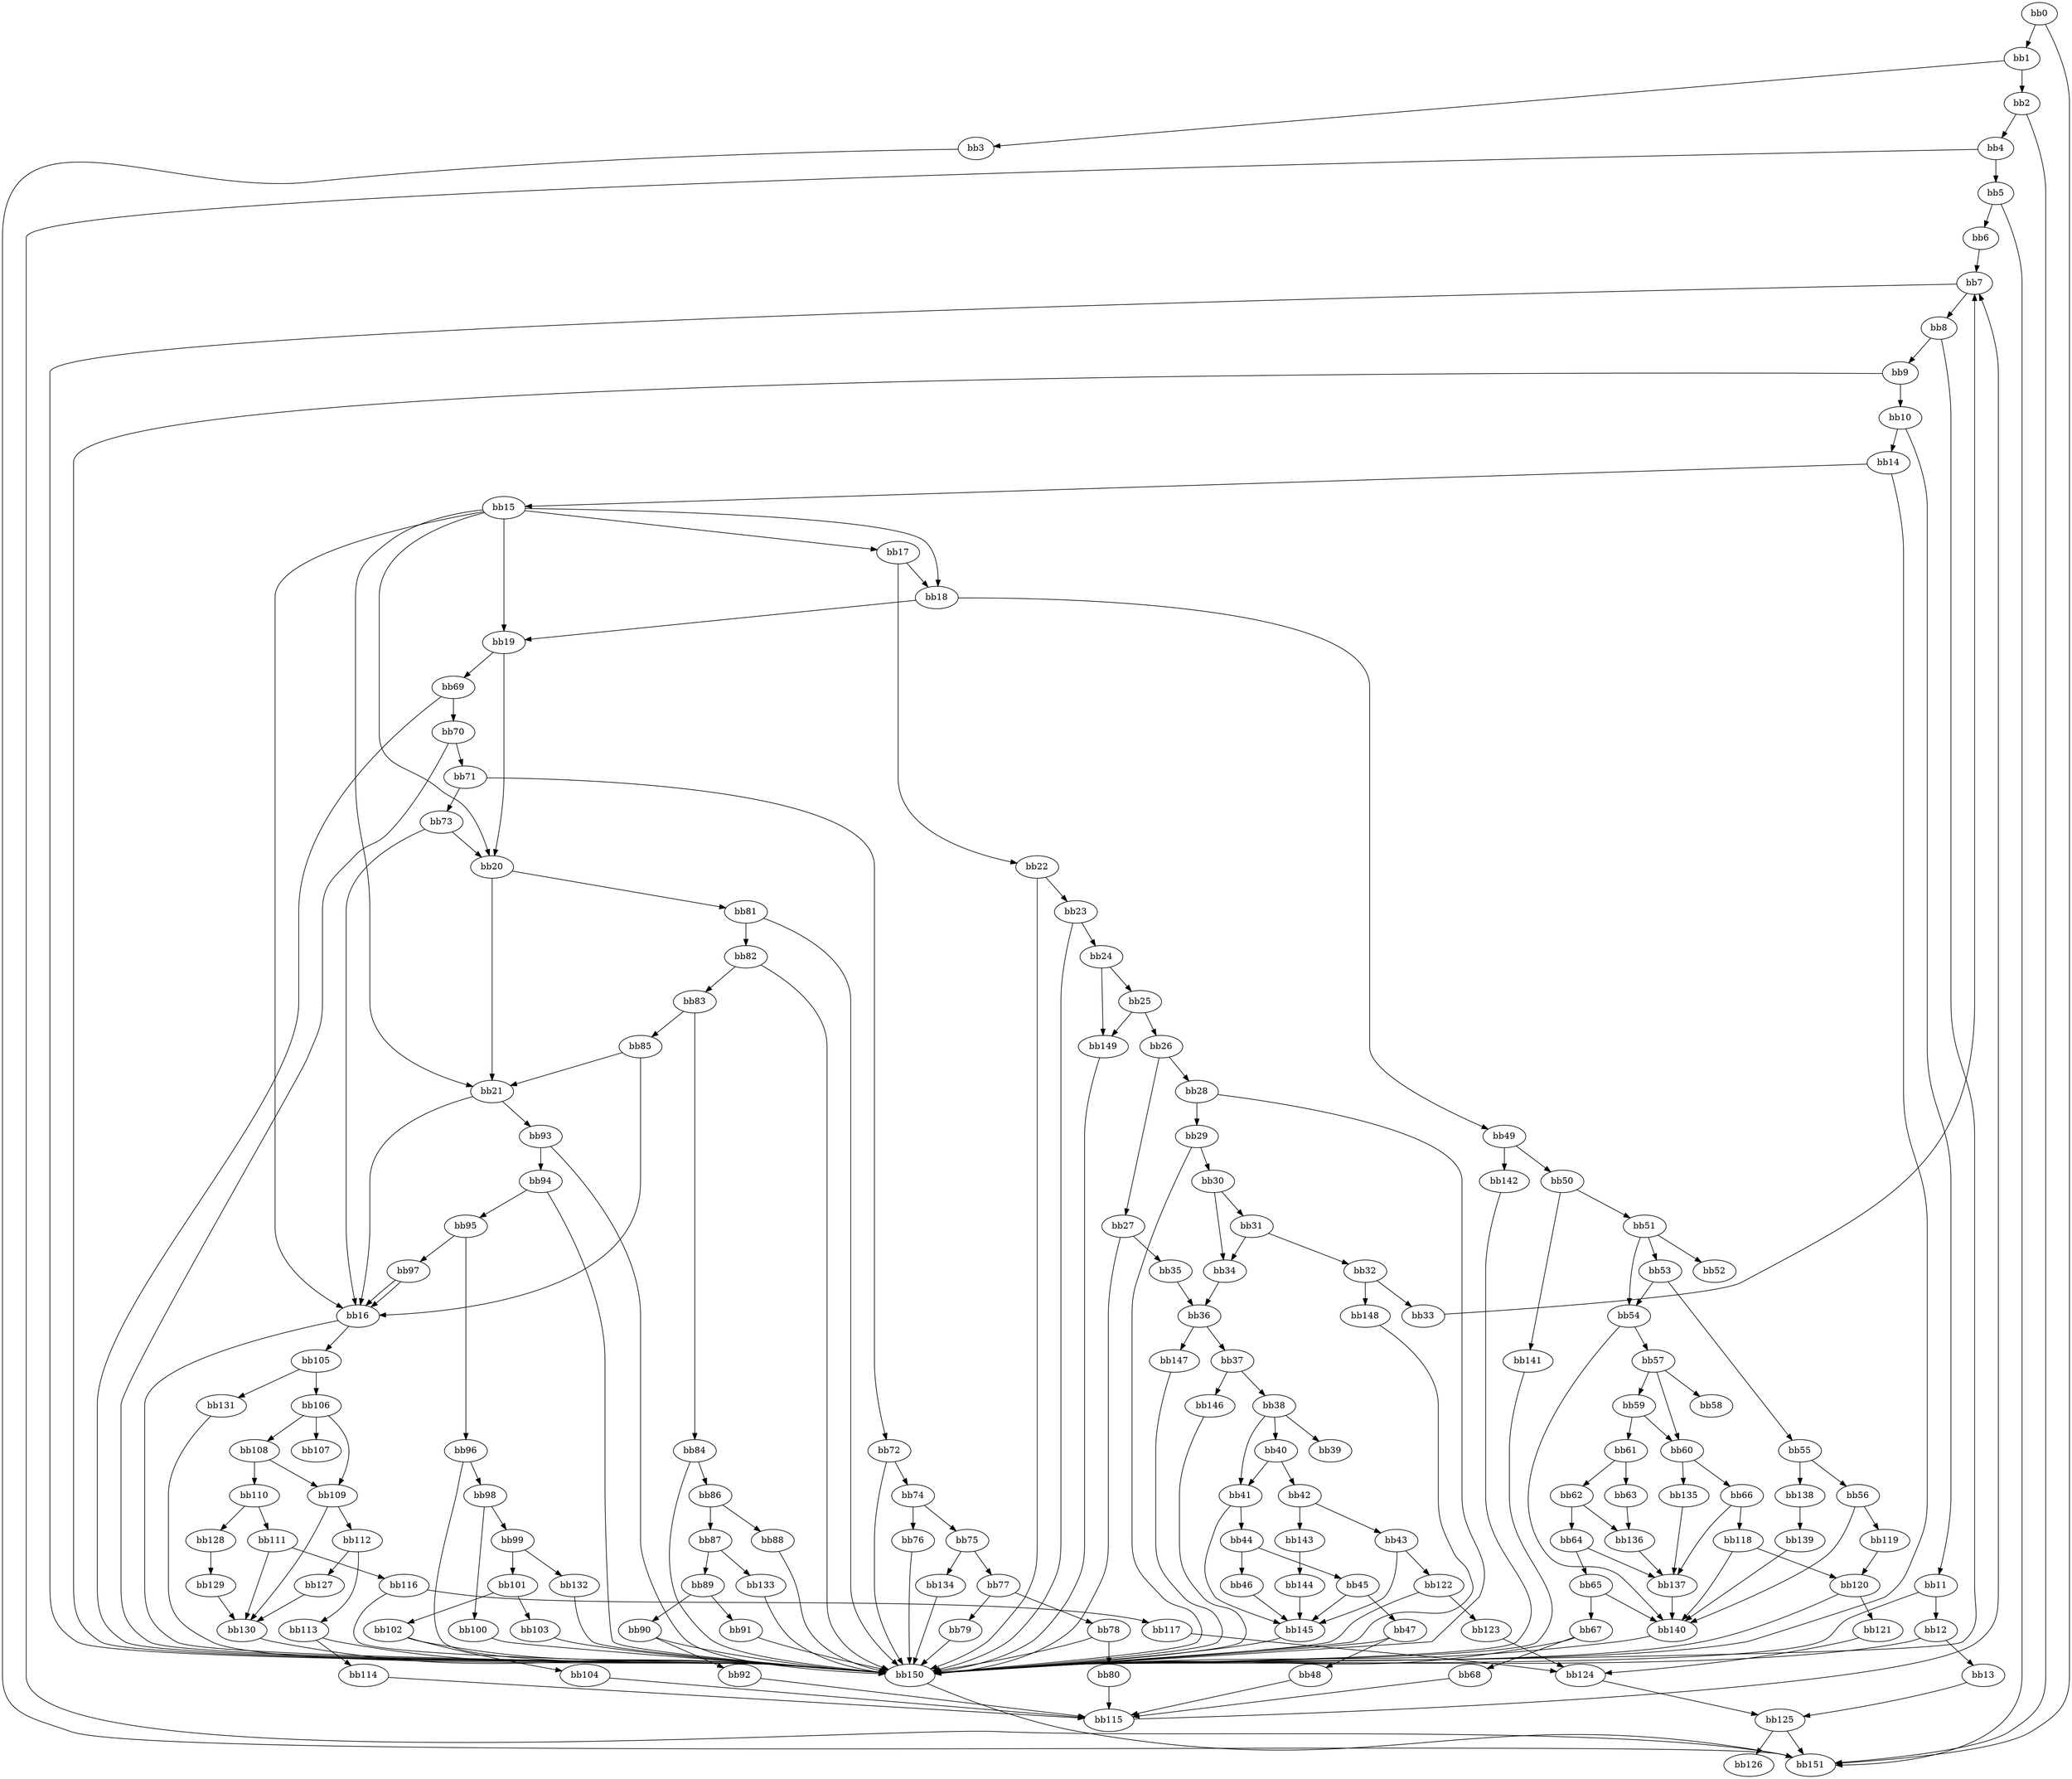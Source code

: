 digraph {
    0 [ label = "bb0\l" ]
    1 [ label = "bb1\l" ]
    2 [ label = "bb2\l" ]
    3 [ label = "bb3\l" ]
    4 [ label = "bb4\l" ]
    5 [ label = "bb5\l" ]
    6 [ label = "bb6\l" ]
    7 [ label = "bb7\l" ]
    8 [ label = "bb8\l" ]
    9 [ label = "bb9\l" ]
    10 [ label = "bb10\l" ]
    11 [ label = "bb11\l" ]
    12 [ label = "bb12\l" ]
    13 [ label = "bb13\l" ]
    14 [ label = "bb14\l" ]
    15 [ label = "bb15\l" ]
    16 [ label = "bb16\l" ]
    17 [ label = "bb17\l" ]
    18 [ label = "bb18\l" ]
    19 [ label = "bb19\l" ]
    20 [ label = "bb20\l" ]
    21 [ label = "bb21\l" ]
    22 [ label = "bb22\l" ]
    23 [ label = "bb23\l" ]
    24 [ label = "bb24\l" ]
    25 [ label = "bb25\l" ]
    26 [ label = "bb26\l" ]
    27 [ label = "bb27\l" ]
    28 [ label = "bb28\l" ]
    29 [ label = "bb29\l" ]
    30 [ label = "bb30\l" ]
    31 [ label = "bb31\l" ]
    32 [ label = "bb32\l" ]
    33 [ label = "bb33\l" ]
    34 [ label = "bb34\l" ]
    35 [ label = "bb35\l" ]
    36 [ label = "bb36\l" ]
    37 [ label = "bb37\l" ]
    38 [ label = "bb38\l" ]
    39 [ label = "bb39\l" ]
    40 [ label = "bb40\l" ]
    41 [ label = "bb41\l" ]
    42 [ label = "bb42\l" ]
    43 [ label = "bb43\l" ]
    44 [ label = "bb44\l" ]
    45 [ label = "bb45\l" ]
    46 [ label = "bb46\l" ]
    47 [ label = "bb47\l" ]
    48 [ label = "bb48\l" ]
    49 [ label = "bb49\l" ]
    50 [ label = "bb50\l" ]
    51 [ label = "bb51\l" ]
    52 [ label = "bb52\l" ]
    53 [ label = "bb53\l" ]
    54 [ label = "bb54\l" ]
    55 [ label = "bb55\l" ]
    56 [ label = "bb56\l" ]
    57 [ label = "bb57\l" ]
    58 [ label = "bb58\l" ]
    59 [ label = "bb59\l" ]
    60 [ label = "bb60\l" ]
    61 [ label = "bb61\l" ]
    62 [ label = "bb62\l" ]
    63 [ label = "bb63\l" ]
    64 [ label = "bb64\l" ]
    65 [ label = "bb65\l" ]
    66 [ label = "bb66\l" ]
    67 [ label = "bb67\l" ]
    68 [ label = "bb68\l" ]
    69 [ label = "bb69\l" ]
    70 [ label = "bb70\l" ]
    71 [ label = "bb71\l" ]
    72 [ label = "bb72\l" ]
    73 [ label = "bb73\l" ]
    74 [ label = "bb74\l" ]
    75 [ label = "bb75\l" ]
    76 [ label = "bb76\l" ]
    77 [ label = "bb77\l" ]
    78 [ label = "bb78\l" ]
    79 [ label = "bb79\l" ]
    80 [ label = "bb80\l" ]
    81 [ label = "bb81\l" ]
    82 [ label = "bb82\l" ]
    83 [ label = "bb83\l" ]
    84 [ label = "bb84\l" ]
    85 [ label = "bb85\l" ]
    86 [ label = "bb86\l" ]
    87 [ label = "bb87\l" ]
    88 [ label = "bb88\l" ]
    89 [ label = "bb89\l" ]
    90 [ label = "bb90\l" ]
    91 [ label = "bb91\l" ]
    92 [ label = "bb92\l" ]
    93 [ label = "bb93\l" ]
    94 [ label = "bb94\l" ]
    95 [ label = "bb95\l" ]
    96 [ label = "bb96\l" ]
    97 [ label = "bb97\l" ]
    98 [ label = "bb98\l" ]
    99 [ label = "bb99\l" ]
    100 [ label = "bb100\l" ]
    101 [ label = "bb101\l" ]
    102 [ label = "bb102\l" ]
    103 [ label = "bb103\l" ]
    104 [ label = "bb104\l" ]
    105 [ label = "bb105\l" ]
    106 [ label = "bb106\l" ]
    107 [ label = "bb107\l" ]
    108 [ label = "bb108\l" ]
    109 [ label = "bb109\l" ]
    110 [ label = "bb110\l" ]
    111 [ label = "bb111\l" ]
    112 [ label = "bb112\l" ]
    113 [ label = "bb113\l" ]
    114 [ label = "bb114\l" ]
    115 [ label = "bb115\l" ]
    116 [ label = "bb116\l" ]
    117 [ label = "bb117\l" ]
    118 [ label = "bb118\l" ]
    119 [ label = "bb119\l" ]
    120 [ label = "bb120\l" ]
    121 [ label = "bb121\l" ]
    122 [ label = "bb122\l" ]
    123 [ label = "bb123\l" ]
    124 [ label = "bb124\l" ]
    125 [ label = "bb125\l" ]
    126 [ label = "bb126\l" ]
    127 [ label = "bb127\l" ]
    128 [ label = "bb128\l" ]
    129 [ label = "bb129\l" ]
    130 [ label = "bb130\l" ]
    131 [ label = "bb131\l" ]
    132 [ label = "bb132\l" ]
    133 [ label = "bb133\l" ]
    134 [ label = "bb134\l" ]
    135 [ label = "bb135\l" ]
    136 [ label = "bb136\l" ]
    137 [ label = "bb137\l" ]
    138 [ label = "bb138\l" ]
    139 [ label = "bb139\l" ]
    140 [ label = "bb140\l" ]
    141 [ label = "bb141\l" ]
    142 [ label = "bb142\l" ]
    143 [ label = "bb143\l" ]
    144 [ label = "bb144\l" ]
    145 [ label = "bb145\l" ]
    146 [ label = "bb146\l" ]
    147 [ label = "bb147\l" ]
    148 [ label = "bb148\l" ]
    149 [ label = "bb149\l" ]
    150 [ label = "bb150\l" ]
    151 [ label = "bb151\l" ]
    0 -> 1 [ ]
    0 -> 151 [ ]
    1 -> 2 [ ]
    1 -> 3 [ ]
    2 -> 4 [ ]
    2 -> 151 [ ]
    3 -> 151 [ ]
    4 -> 5 [ ]
    4 -> 151 [ ]
    5 -> 6 [ ]
    5 -> 151 [ ]
    6 -> 7 [ ]
    7 -> 8 [ ]
    7 -> 150 [ ]
    8 -> 9 [ ]
    8 -> 150 [ ]
    9 -> 10 [ ]
    9 -> 150 [ ]
    10 -> 11 [ ]
    10 -> 14 [ ]
    11 -> 12 [ ]
    11 -> 150 [ ]
    12 -> 13 [ ]
    12 -> 150 [ ]
    13 -> 125 [ ]
    14 -> 15 [ ]
    14 -> 150 [ ]
    15 -> 16 [ ]
    15 -> 17 [ ]
    15 -> 18 [ ]
    15 -> 19 [ ]
    15 -> 20 [ ]
    15 -> 21 [ ]
    16 -> 105 [ ]
    16 -> 150 [ ]
    17 -> 18 [ ]
    17 -> 22 [ ]
    18 -> 19 [ ]
    18 -> 49 [ ]
    19 -> 20 [ ]
    19 -> 69 [ ]
    20 -> 21 [ ]
    20 -> 81 [ ]
    21 -> 16 [ ]
    21 -> 93 [ ]
    22 -> 23 [ ]
    22 -> 150 [ ]
    23 -> 24 [ ]
    23 -> 150 [ ]
    24 -> 25 [ ]
    24 -> 149 [ ]
    25 -> 26 [ ]
    25 -> 149 [ ]
    26 -> 27 [ ]
    26 -> 28 [ ]
    27 -> 35 [ ]
    27 -> 150 [ ]
    28 -> 29 [ ]
    28 -> 150 [ ]
    29 -> 30 [ ]
    29 -> 150 [ ]
    30 -> 31 [ ]
    30 -> 34 [ ]
    31 -> 32 [ ]
    31 -> 34 [ ]
    32 -> 33 [ ]
    32 -> 148 [ ]
    33 -> 7 [ ]
    34 -> 36 [ ]
    35 -> 36 [ ]
    36 -> 37 [ ]
    36 -> 147 [ ]
    37 -> 38 [ ]
    37 -> 146 [ ]
    38 -> 39 [ ]
    38 -> 40 [ ]
    38 -> 41 [ ]
    40 -> 41 [ ]
    40 -> 42 [ ]
    41 -> 44 [ ]
    41 -> 145 [ ]
    42 -> 43 [ ]
    42 -> 143 [ ]
    43 -> 122 [ ]
    43 -> 145 [ ]
    44 -> 45 [ ]
    44 -> 46 [ ]
    45 -> 47 [ ]
    45 -> 145 [ ]
    46 -> 145 [ ]
    47 -> 48 [ ]
    47 -> 150 [ ]
    48 -> 115 [ ]
    49 -> 50 [ ]
    49 -> 142 [ ]
    50 -> 51 [ ]
    50 -> 141 [ ]
    51 -> 52 [ ]
    51 -> 53 [ ]
    51 -> 54 [ ]
    53 -> 54 [ ]
    53 -> 55 [ ]
    54 -> 57 [ ]
    54 -> 140 [ ]
    55 -> 56 [ ]
    55 -> 138 [ ]
    56 -> 119 [ ]
    56 -> 140 [ ]
    57 -> 58 [ ]
    57 -> 59 [ ]
    57 -> 60 [ ]
    59 -> 60 [ ]
    59 -> 61 [ ]
    60 -> 66 [ ]
    60 -> 135 [ ]
    61 -> 62 [ ]
    61 -> 63 [ ]
    62 -> 64 [ ]
    62 -> 136 [ ]
    63 -> 136 [ ]
    64 -> 65 [ ]
    64 -> 137 [ ]
    65 -> 67 [ ]
    65 -> 140 [ ]
    66 -> 118 [ ]
    66 -> 137 [ ]
    67 -> 68 [ ]
    67 -> 150 [ ]
    68 -> 115 [ ]
    69 -> 70 [ ]
    69 -> 150 [ ]
    70 -> 71 [ ]
    70 -> 150 [ ]
    71 -> 72 [ ]
    71 -> 73 [ ]
    72 -> 74 [ ]
    72 -> 150 [ ]
    73 -> 16 [ ]
    73 -> 20 [ ]
    74 -> 75 [ ]
    74 -> 76 [ ]
    75 -> 77 [ ]
    75 -> 134 [ ]
    76 -> 150 [ ]
    77 -> 78 [ ]
    77 -> 79 [ ]
    78 -> 80 [ ]
    78 -> 150 [ ]
    79 -> 150 [ ]
    80 -> 115 [ ]
    81 -> 82 [ ]
    81 -> 150 [ ]
    82 -> 83 [ ]
    82 -> 150 [ ]
    83 -> 84 [ ]
    83 -> 85 [ ]
    84 -> 86 [ ]
    84 -> 150 [ ]
    85 -> 16 [ ]
    85 -> 21 [ ]
    86 -> 87 [ ]
    86 -> 88 [ ]
    87 -> 89 [ ]
    87 -> 133 [ ]
    88 -> 150 [ ]
    89 -> 90 [ ]
    89 -> 91 [ ]
    90 -> 92 [ ]
    90 -> 150 [ ]
    91 -> 150 [ ]
    92 -> 115 [ ]
    93 -> 94 [ ]
    93 -> 150 [ ]
    94 -> 95 [ ]
    94 -> 150 [ ]
    95 -> 96 [ ]
    95 -> 97 [ ]
    96 -> 98 [ ]
    96 -> 150 [ ]
    97 -> 16 [ ]
    97 -> 16 [ ]
    98 -> 99 [ ]
    98 -> 100 [ ]
    99 -> 101 [ ]
    99 -> 132 [ ]
    100 -> 150 [ ]
    101 -> 102 [ ]
    101 -> 103 [ ]
    102 -> 104 [ ]
    102 -> 150 [ ]
    103 -> 150 [ ]
    104 -> 115 [ ]
    105 -> 106 [ ]
    105 -> 131 [ ]
    106 -> 107 [ ]
    106 -> 108 [ ]
    106 -> 109 [ ]
    108 -> 109 [ ]
    108 -> 110 [ ]
    109 -> 112 [ ]
    109 -> 130 [ ]
    110 -> 111 [ ]
    110 -> 128 [ ]
    111 -> 116 [ ]
    111 -> 130 [ ]
    112 -> 113 [ ]
    112 -> 127 [ ]
    113 -> 114 [ ]
    113 -> 150 [ ]
    114 -> 115 [ ]
    115 -> 7 [ ]
    116 -> 117 [ ]
    116 -> 150 [ ]
    117 -> 124 [ ]
    118 -> 120 [ ]
    118 -> 140 [ ]
    119 -> 120 [ ]
    120 -> 121 [ ]
    120 -> 150 [ ]
    121 -> 124 [ ]
    122 -> 123 [ ]
    122 -> 150 [ ]
    123 -> 124 [ ]
    124 -> 125 [ ]
    125 -> 126 [ ]
    125 -> 151 [ ]
    127 -> 130 [ ]
    128 -> 129 [ ]
    129 -> 130 [ ]
    130 -> 150 [ ]
    131 -> 150 [ ]
    132 -> 150 [ ]
    133 -> 150 [ ]
    134 -> 150 [ ]
    135 -> 137 [ ]
    136 -> 137 [ ]
    137 -> 140 [ ]
    138 -> 139 [ ]
    139 -> 140 [ ]
    140 -> 150 [ ]
    141 -> 150 [ ]
    142 -> 150 [ ]
    143 -> 144 [ ]
    144 -> 145 [ ]
    145 -> 150 [ ]
    146 -> 150 [ ]
    147 -> 150 [ ]
    148 -> 150 [ ]
    149 -> 150 [ ]
    150 -> 151 [ ]
}

